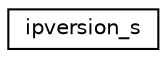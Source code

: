 digraph "Graphical Class Hierarchy"
{
 // LATEX_PDF_SIZE
  edge [fontname="Helvetica",fontsize="10",labelfontname="Helvetica",labelfontsize="10"];
  node [fontname="Helvetica",fontsize="10",shape=record];
  rankdir="LR";
  Node0 [label="ipversion_s",height=0.2,width=0.4,color="black", fillcolor="white", style="filled",URL="$structipversion__s.html",tooltip=" "];
}
